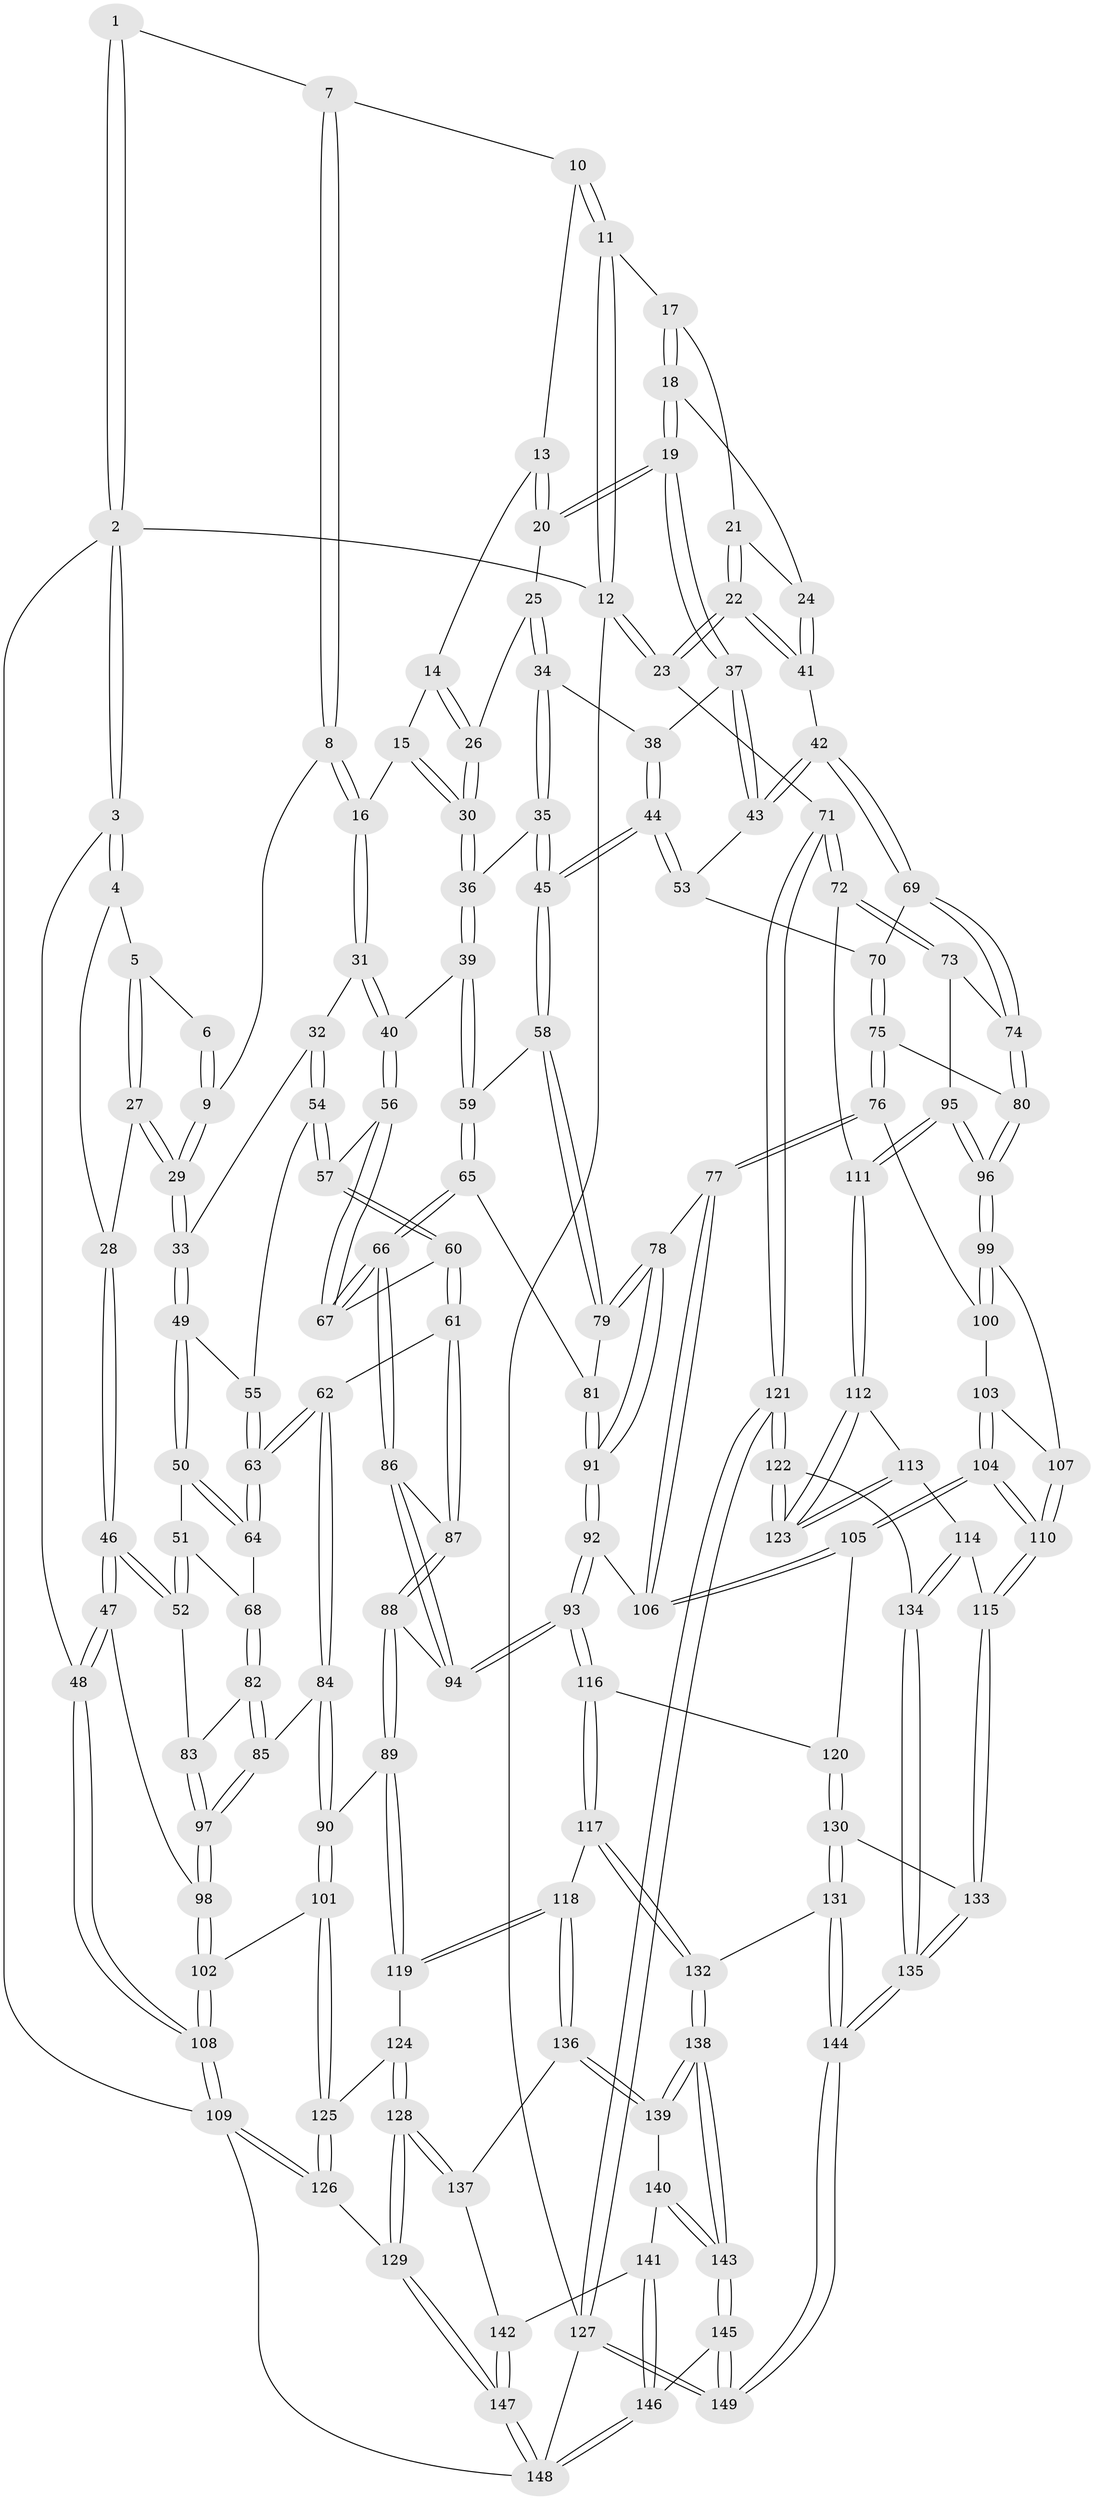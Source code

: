 // Generated by graph-tools (version 1.1) at 2025/16/03/09/25 04:16:47]
// undirected, 149 vertices, 369 edges
graph export_dot {
graph [start="1"]
  node [color=gray90,style=filled];
  1 [pos="+0.2425510164726655+0"];
  2 [pos="+0+0"];
  3 [pos="+0+0"];
  4 [pos="+0.07766988755345795+0.04576941087371326"];
  5 [pos="+0.14109936940637927+0.06648566213375938"];
  6 [pos="+0.20565367258999295+0"];
  7 [pos="+0.39098192434091333+0"];
  8 [pos="+0.39001400941091097+0.037244819525605204"];
  9 [pos="+0.23326561993166356+0.0820605913920283"];
  10 [pos="+0.6497078967352038+0"];
  11 [pos="+0.8211753509447262+0"];
  12 [pos="+1+0"];
  13 [pos="+0.6494835181026244+0"];
  14 [pos="+0.5843312263046525+0.03023809020826018"];
  15 [pos="+0.49810941510091533+0.10012004007464519"];
  16 [pos="+0.40228535172770596+0.08550388208539114"];
  17 [pos="+0.8295584752973473+0"];
  18 [pos="+0.8339881736280126+0.09641097400602679"];
  19 [pos="+0.8310348490754594+0.09899012026301984"];
  20 [pos="+0.6819330690364499+0.11954146683017843"];
  21 [pos="+0.970344596843951+0.06108025369183351"];
  22 [pos="+1+0.21333113817324686"];
  23 [pos="+1+0.20720842727209604"];
  24 [pos="+0.8430403478164437+0.10234745732121542"];
  25 [pos="+0.6747638616961252+0.1264567424636729"];
  26 [pos="+0.6115550619140772+0.12514904612458813"];
  27 [pos="+0.17546835078190423+0.14261500341482203"];
  28 [pos="+0.10678883538328994+0.16540172237244707"];
  29 [pos="+0.20412984969596623+0.14948404623344874"];
  30 [pos="+0.5682541624291862+0.16538803413147826"];
  31 [pos="+0.381265419561043+0.16055194464005693"];
  32 [pos="+0.3067178301431032+0.18176297675624276"];
  33 [pos="+0.22086265445708395+0.1680844802069167"];
  34 [pos="+0.6793669481952701+0.15182659022578784"];
  35 [pos="+0.6380164722988827+0.23595730064513382"];
  36 [pos="+0.5656997633669792+0.18514091272887712"];
  37 [pos="+0.8001018892271076+0.16600605948676472"];
  38 [pos="+0.7181436033117088+0.19735800639746703"];
  39 [pos="+0.4964070157843369+0.2500125033479911"];
  40 [pos="+0.4310631840568961+0.24309812237716324"];
  41 [pos="+1+0.2275774809824097"];
  42 [pos="+0.923786232618138+0.3048101128738527"];
  43 [pos="+0.7969681928019846+0.2784138202649471"];
  44 [pos="+0.6915694113207963+0.31770031165410084"];
  45 [pos="+0.6838990620353068+0.3205786607408524"];
  46 [pos="+0+0.2908061400615202"];
  47 [pos="+0+0.2917012910832759"];
  48 [pos="+0+0.2860606761459633"];
  49 [pos="+0.1928089465361654+0.2730477940757646"];
  50 [pos="+0.1492631319976566+0.3026997055356397"];
  51 [pos="+0.11774140631696535+0.3072574865622574"];
  52 [pos="+0+0.30883781433296903"];
  53 [pos="+0.7270505238830186+0.3153415488397066"];
  54 [pos="+0.289808095415+0.27327413852381877"];
  55 [pos="+0.23935730260043625+0.29168037667365426"];
  56 [pos="+0.42633365881199486+0.2528627291352682"];
  57 [pos="+0.31800178901830667+0.3018524168519916"];
  58 [pos="+0.6703853696480006+0.33586201924575365"];
  59 [pos="+0.5246781412021463+0.28654587512008695"];
  60 [pos="+0.3076573120368992+0.39180124999341315"];
  61 [pos="+0.30430255849478727+0.39500119196988026"];
  62 [pos="+0.2899339414545872+0.39356966018087075"];
  63 [pos="+0.2788949073247322+0.3878498844046016"];
  64 [pos="+0.2203106223497343+0.38332868931760294"];
  65 [pos="+0.5063403843629745+0.4056487468232183"];
  66 [pos="+0.468748826801153+0.4182883613454229"];
  67 [pos="+0.41193764117014964+0.35795590131879196"];
  68 [pos="+0.17828501577986922+0.42075000688263714"];
  69 [pos="+0.910852482808319+0.36098900336198037"];
  70 [pos="+0.7968279141999988+0.3881921105977665"];
  71 [pos="+1+0.5049776975436707"];
  72 [pos="+1+0.5071589898323594"];
  73 [pos="+0.9731686077210305+0.44124379387583307"];
  74 [pos="+0.9152554991154008+0.4101599394917705"];
  75 [pos="+0.7994621771882631+0.45938904074430503"];
  76 [pos="+0.7393464847726441+0.487594714778041"];
  77 [pos="+0.7097568239379092+0.48645940691606354"];
  78 [pos="+0.6771173322371457+0.43787526690430595"];
  79 [pos="+0.6565332208228954+0.38197373401106"];
  80 [pos="+0.87143488531864+0.47325808283832055"];
  81 [pos="+0.5563854021839441+0.41623051357152097"];
  82 [pos="+0.1648076556332135+0.4432487257507079"];
  83 [pos="+0.11976325818208142+0.43499973034851064"];
  84 [pos="+0.20336664435211052+0.4962366523286912"];
  85 [pos="+0.175048748414961+0.4596531839823301"];
  86 [pos="+0.4583900718637003+0.44519720173257427"];
  87 [pos="+0.3340895935237926+0.47015740833520825"];
  88 [pos="+0.3228370734884936+0.5453525962264857"];
  89 [pos="+0.274694481127441+0.5890314327233551"];
  90 [pos="+0.2169897079276917+0.5775347775595668"];
  91 [pos="+0.5642229357083856+0.520744686719341"];
  92 [pos="+0.5523222610523764+0.5600940373430183"];
  93 [pos="+0.4981984987825553+0.585076522416388"];
  94 [pos="+0.47274936630760356+0.5592540651172058"];
  95 [pos="+0.9053890786069565+0.5662694496551007"];
  96 [pos="+0.8938977147936118+0.5607938442867632"];
  97 [pos="+0.09615147375281971+0.5188672054844923"];
  98 [pos="+0.09260598850561805+0.5278662311054536"];
  99 [pos="+0.878220513150268+0.5675851342979069"];
  100 [pos="+0.7536108205377968+0.5052838063528348"];
  101 [pos="+0.14350536613603018+0.6074864961760933"];
  102 [pos="+0.09547187925753631+0.5397551310431141"];
  103 [pos="+0.7766263888491228+0.552087214329772"];
  104 [pos="+0.7315656903515508+0.6930713014812537"];
  105 [pos="+0.7151500901866751+0.6880060497862657"];
  106 [pos="+0.6681328068233815+0.579752817446777"];
  107 [pos="+0.8503993249939994+0.5855463438254571"];
  108 [pos="+0+0.549625462267752"];
  109 [pos="+0+0.7585538069284978"];
  110 [pos="+0.7484939090273431+0.7007113967904872"];
  111 [pos="+0.9227547827175829+0.5752921824045629"];
  112 [pos="+0.9281059500523084+0.605465282832535"];
  113 [pos="+0.8798596377786214+0.6857491988928173"];
  114 [pos="+0.7676471094411581+0.7196475017513159"];
  115 [pos="+0.7607423502191303+0.7148538267920347"];
  116 [pos="+0.48874302148325316+0.6720976232706073"];
  117 [pos="+0.4001851883405689+0.7619909925354829"];
  118 [pos="+0.357410788136679+0.7588637094982646"];
  119 [pos="+0.35489920780232187+0.7567314454392048"];
  120 [pos="+0.6369092424692275+0.7237224312984736"];
  121 [pos="+1+0.8580322713587017"];
  122 [pos="+1+0.8029670269979988"];
  123 [pos="+1+0.791628078338632"];
  124 [pos="+0.19559116467038595+0.7531795953604984"];
  125 [pos="+0.13226778311118412+0.6235547165512507"];
  126 [pos="+0+0.768441774820226"];
  127 [pos="+1+1"];
  128 [pos="+0.09001901937733132+0.8645881976279732"];
  129 [pos="+0.08147179372142678+0.868384966607111"];
  130 [pos="+0.5896177160001002+0.8703403927289238"];
  131 [pos="+0.5851494319944881+0.8750442598256266"];
  132 [pos="+0.5052118894416462+0.8998490159226875"];
  133 [pos="+0.6924758607436604+0.8567595361977328"];
  134 [pos="+0.8614645034369874+0.8458168803703839"];
  135 [pos="+0.8126371075551877+0.9383621488043524"];
  136 [pos="+0.33058711248668204+0.8015681884720394"];
  137 [pos="+0.2456974479057151+0.8677820132138098"];
  138 [pos="+0.47199384245382847+1"];
  139 [pos="+0.32890811817063353+0.9204791421272653"];
  140 [pos="+0.30424950596249023+0.9411471080618647"];
  141 [pos="+0.2924743468339184+0.9466880771003376"];
  142 [pos="+0.2565337430055644+0.941055608733622"];
  143 [pos="+0.46454136857811+1"];
  144 [pos="+0.789582840626394+1"];
  145 [pos="+0.4628997327063234+1"];
  146 [pos="+0.35548003762466335+1"];
  147 [pos="+0.14606042834128735+1"];
  148 [pos="+0.15532913345954336+1"];
  149 [pos="+0.8109579478729116+1"];
  1 -- 2;
  1 -- 2;
  1 -- 7;
  2 -- 3;
  2 -- 3;
  2 -- 12;
  2 -- 109;
  3 -- 4;
  3 -- 4;
  3 -- 48;
  4 -- 5;
  4 -- 28;
  5 -- 6;
  5 -- 27;
  5 -- 27;
  6 -- 9;
  6 -- 9;
  7 -- 8;
  7 -- 8;
  7 -- 10;
  8 -- 9;
  8 -- 16;
  8 -- 16;
  9 -- 29;
  9 -- 29;
  10 -- 11;
  10 -- 11;
  10 -- 13;
  11 -- 12;
  11 -- 12;
  11 -- 17;
  12 -- 23;
  12 -- 23;
  12 -- 127;
  13 -- 14;
  13 -- 20;
  13 -- 20;
  14 -- 15;
  14 -- 26;
  14 -- 26;
  15 -- 16;
  15 -- 30;
  15 -- 30;
  16 -- 31;
  16 -- 31;
  17 -- 18;
  17 -- 18;
  17 -- 21;
  18 -- 19;
  18 -- 19;
  18 -- 24;
  19 -- 20;
  19 -- 20;
  19 -- 37;
  19 -- 37;
  20 -- 25;
  21 -- 22;
  21 -- 22;
  21 -- 24;
  22 -- 23;
  22 -- 23;
  22 -- 41;
  22 -- 41;
  23 -- 71;
  24 -- 41;
  24 -- 41;
  25 -- 26;
  25 -- 34;
  25 -- 34;
  26 -- 30;
  26 -- 30;
  27 -- 28;
  27 -- 29;
  27 -- 29;
  28 -- 46;
  28 -- 46;
  29 -- 33;
  29 -- 33;
  30 -- 36;
  30 -- 36;
  31 -- 32;
  31 -- 40;
  31 -- 40;
  32 -- 33;
  32 -- 54;
  32 -- 54;
  33 -- 49;
  33 -- 49;
  34 -- 35;
  34 -- 35;
  34 -- 38;
  35 -- 36;
  35 -- 45;
  35 -- 45;
  36 -- 39;
  36 -- 39;
  37 -- 38;
  37 -- 43;
  37 -- 43;
  38 -- 44;
  38 -- 44;
  39 -- 40;
  39 -- 59;
  39 -- 59;
  40 -- 56;
  40 -- 56;
  41 -- 42;
  42 -- 43;
  42 -- 43;
  42 -- 69;
  42 -- 69;
  43 -- 53;
  44 -- 45;
  44 -- 45;
  44 -- 53;
  44 -- 53;
  45 -- 58;
  45 -- 58;
  46 -- 47;
  46 -- 47;
  46 -- 52;
  46 -- 52;
  47 -- 48;
  47 -- 48;
  47 -- 98;
  48 -- 108;
  48 -- 108;
  49 -- 50;
  49 -- 50;
  49 -- 55;
  50 -- 51;
  50 -- 64;
  50 -- 64;
  51 -- 52;
  51 -- 52;
  51 -- 68;
  52 -- 83;
  53 -- 70;
  54 -- 55;
  54 -- 57;
  54 -- 57;
  55 -- 63;
  55 -- 63;
  56 -- 57;
  56 -- 67;
  56 -- 67;
  57 -- 60;
  57 -- 60;
  58 -- 59;
  58 -- 79;
  58 -- 79;
  59 -- 65;
  59 -- 65;
  60 -- 61;
  60 -- 61;
  60 -- 67;
  61 -- 62;
  61 -- 87;
  61 -- 87;
  62 -- 63;
  62 -- 63;
  62 -- 84;
  62 -- 84;
  63 -- 64;
  63 -- 64;
  64 -- 68;
  65 -- 66;
  65 -- 66;
  65 -- 81;
  66 -- 67;
  66 -- 67;
  66 -- 86;
  66 -- 86;
  68 -- 82;
  68 -- 82;
  69 -- 70;
  69 -- 74;
  69 -- 74;
  70 -- 75;
  70 -- 75;
  71 -- 72;
  71 -- 72;
  71 -- 121;
  71 -- 121;
  72 -- 73;
  72 -- 73;
  72 -- 111;
  73 -- 74;
  73 -- 95;
  74 -- 80;
  74 -- 80;
  75 -- 76;
  75 -- 76;
  75 -- 80;
  76 -- 77;
  76 -- 77;
  76 -- 100;
  77 -- 78;
  77 -- 106;
  77 -- 106;
  78 -- 79;
  78 -- 79;
  78 -- 91;
  78 -- 91;
  79 -- 81;
  80 -- 96;
  80 -- 96;
  81 -- 91;
  81 -- 91;
  82 -- 83;
  82 -- 85;
  82 -- 85;
  83 -- 97;
  83 -- 97;
  84 -- 85;
  84 -- 90;
  84 -- 90;
  85 -- 97;
  85 -- 97;
  86 -- 87;
  86 -- 94;
  86 -- 94;
  87 -- 88;
  87 -- 88;
  88 -- 89;
  88 -- 89;
  88 -- 94;
  89 -- 90;
  89 -- 119;
  89 -- 119;
  90 -- 101;
  90 -- 101;
  91 -- 92;
  91 -- 92;
  92 -- 93;
  92 -- 93;
  92 -- 106;
  93 -- 94;
  93 -- 94;
  93 -- 116;
  93 -- 116;
  95 -- 96;
  95 -- 96;
  95 -- 111;
  95 -- 111;
  96 -- 99;
  96 -- 99;
  97 -- 98;
  97 -- 98;
  98 -- 102;
  98 -- 102;
  99 -- 100;
  99 -- 100;
  99 -- 107;
  100 -- 103;
  101 -- 102;
  101 -- 125;
  101 -- 125;
  102 -- 108;
  102 -- 108;
  103 -- 104;
  103 -- 104;
  103 -- 107;
  104 -- 105;
  104 -- 105;
  104 -- 110;
  104 -- 110;
  105 -- 106;
  105 -- 106;
  105 -- 120;
  107 -- 110;
  107 -- 110;
  108 -- 109;
  108 -- 109;
  109 -- 126;
  109 -- 126;
  109 -- 148;
  110 -- 115;
  110 -- 115;
  111 -- 112;
  111 -- 112;
  112 -- 113;
  112 -- 123;
  112 -- 123;
  113 -- 114;
  113 -- 123;
  113 -- 123;
  114 -- 115;
  114 -- 134;
  114 -- 134;
  115 -- 133;
  115 -- 133;
  116 -- 117;
  116 -- 117;
  116 -- 120;
  117 -- 118;
  117 -- 132;
  117 -- 132;
  118 -- 119;
  118 -- 119;
  118 -- 136;
  118 -- 136;
  119 -- 124;
  120 -- 130;
  120 -- 130;
  121 -- 122;
  121 -- 122;
  121 -- 127;
  121 -- 127;
  122 -- 123;
  122 -- 123;
  122 -- 134;
  124 -- 125;
  124 -- 128;
  124 -- 128;
  125 -- 126;
  125 -- 126;
  126 -- 129;
  127 -- 149;
  127 -- 149;
  127 -- 148;
  128 -- 129;
  128 -- 129;
  128 -- 137;
  128 -- 137;
  129 -- 147;
  129 -- 147;
  130 -- 131;
  130 -- 131;
  130 -- 133;
  131 -- 132;
  131 -- 144;
  131 -- 144;
  132 -- 138;
  132 -- 138;
  133 -- 135;
  133 -- 135;
  134 -- 135;
  134 -- 135;
  135 -- 144;
  135 -- 144;
  136 -- 137;
  136 -- 139;
  136 -- 139;
  137 -- 142;
  138 -- 139;
  138 -- 139;
  138 -- 143;
  138 -- 143;
  139 -- 140;
  140 -- 141;
  140 -- 143;
  140 -- 143;
  141 -- 142;
  141 -- 146;
  141 -- 146;
  142 -- 147;
  142 -- 147;
  143 -- 145;
  143 -- 145;
  144 -- 149;
  144 -- 149;
  145 -- 146;
  145 -- 149;
  145 -- 149;
  146 -- 148;
  146 -- 148;
  147 -- 148;
  147 -- 148;
}
